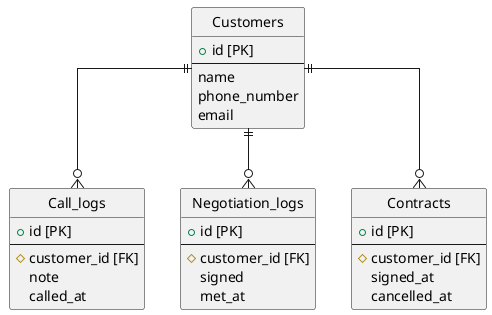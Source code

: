 @startuml

hide circle
skinparam linetype ortho

entity Customers {
  + id [PK]
  --
  name
  phone_number
  email
}

entity Call_logs {
  + id [PK]
  --
  # customer_id [FK]
  note
  called_at
}

entity Negotiation_logs {
  + id [PK]
  --
  # customer_id [FK]
  signed
  met_at
}

entity Contracts {
  + id [PK]
  --
  # customer_id [FK]
  signed_at
  cancelled_at
}

Customers ||--o{ Call_logs
Customers ||--o{ Negotiation_logs
Customers ||--o{ Contracts

@enduml
